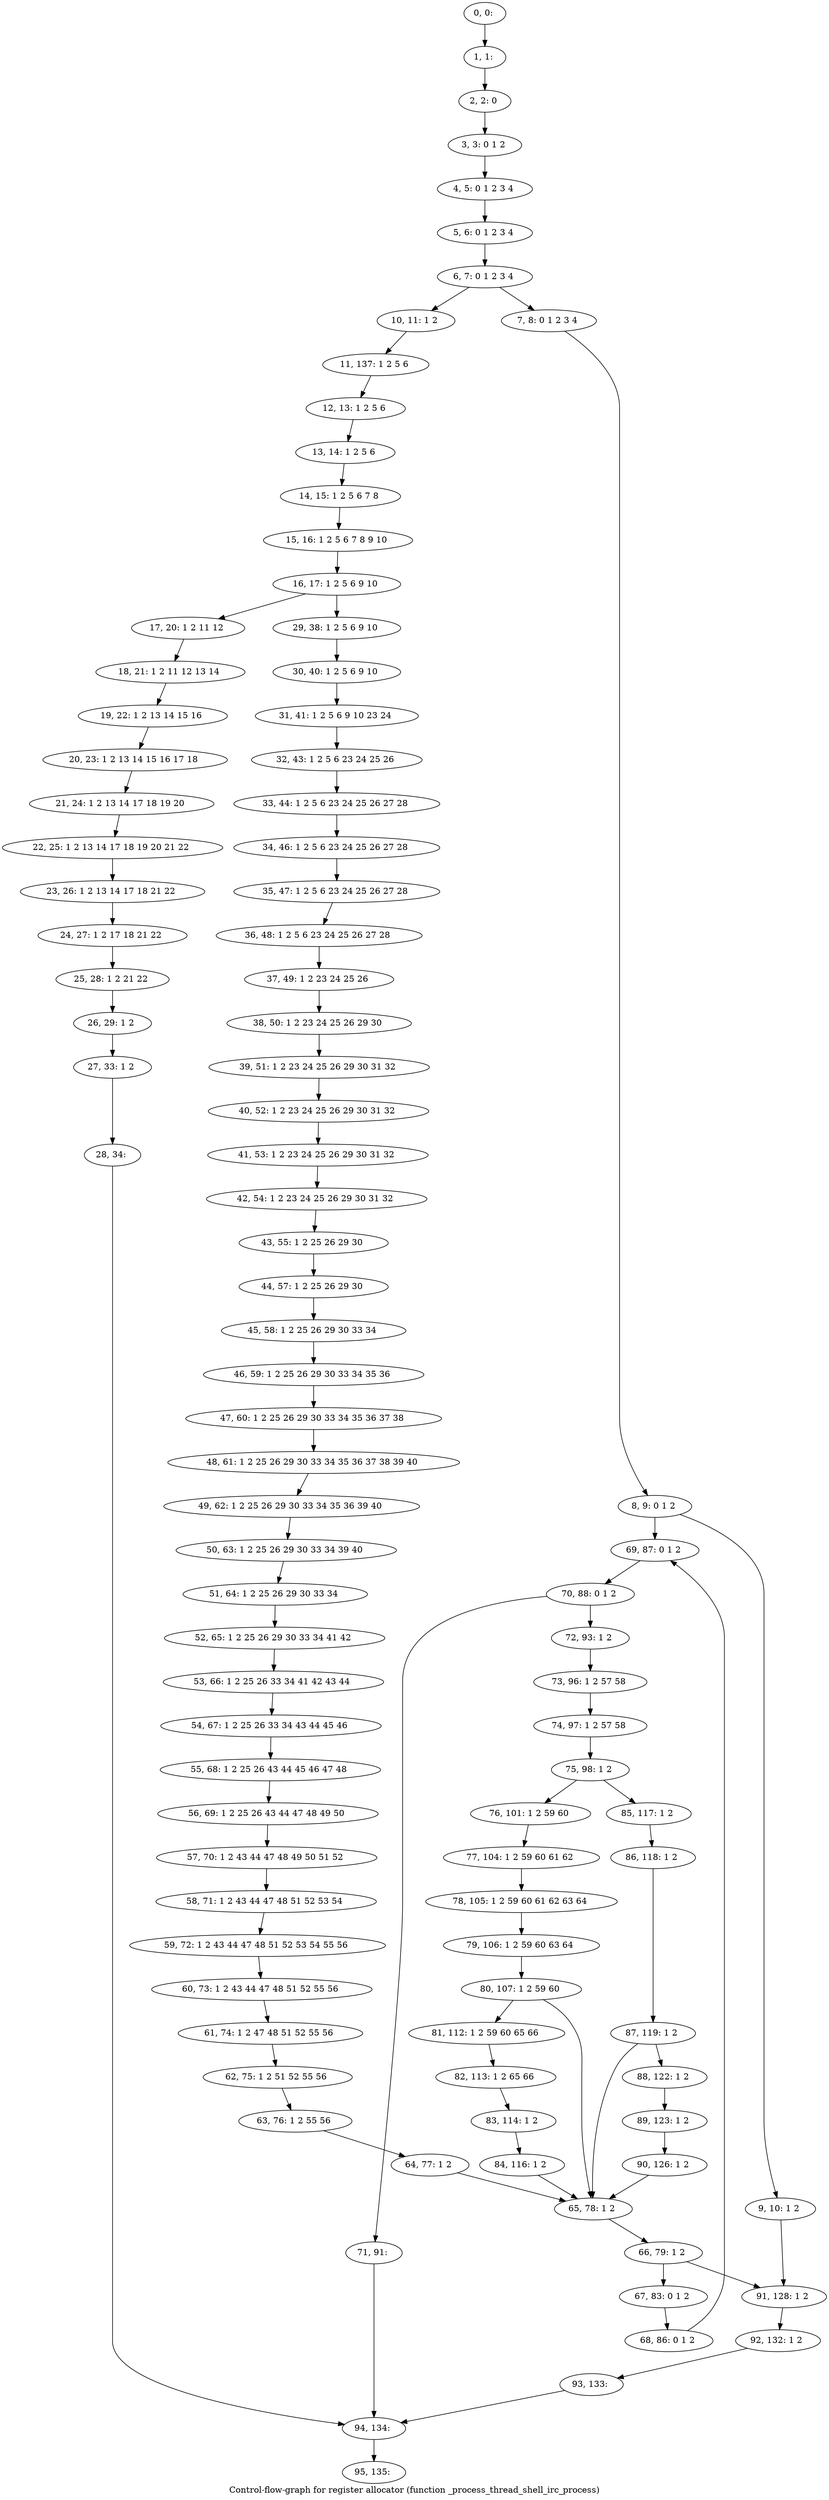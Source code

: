 digraph G {
graph [label="Control-flow-graph for register allocator (function _process_thread_shell_irc_process)"]
0[label="0, 0: "];
1[label="1, 1: "];
2[label="2, 2: 0 "];
3[label="3, 3: 0 1 2 "];
4[label="4, 5: 0 1 2 3 4 "];
5[label="5, 6: 0 1 2 3 4 "];
6[label="6, 7: 0 1 2 3 4 "];
7[label="7, 8: 0 1 2 3 4 "];
8[label="8, 9: 0 1 2 "];
9[label="9, 10: 1 2 "];
10[label="10, 11: 1 2 "];
11[label="11, 137: 1 2 5 6 "];
12[label="12, 13: 1 2 5 6 "];
13[label="13, 14: 1 2 5 6 "];
14[label="14, 15: 1 2 5 6 7 8 "];
15[label="15, 16: 1 2 5 6 7 8 9 10 "];
16[label="16, 17: 1 2 5 6 9 10 "];
17[label="17, 20: 1 2 11 12 "];
18[label="18, 21: 1 2 11 12 13 14 "];
19[label="19, 22: 1 2 13 14 15 16 "];
20[label="20, 23: 1 2 13 14 15 16 17 18 "];
21[label="21, 24: 1 2 13 14 17 18 19 20 "];
22[label="22, 25: 1 2 13 14 17 18 19 20 21 22 "];
23[label="23, 26: 1 2 13 14 17 18 21 22 "];
24[label="24, 27: 1 2 17 18 21 22 "];
25[label="25, 28: 1 2 21 22 "];
26[label="26, 29: 1 2 "];
27[label="27, 33: 1 2 "];
28[label="28, 34: "];
29[label="29, 38: 1 2 5 6 9 10 "];
30[label="30, 40: 1 2 5 6 9 10 "];
31[label="31, 41: 1 2 5 6 9 10 23 24 "];
32[label="32, 43: 1 2 5 6 23 24 25 26 "];
33[label="33, 44: 1 2 5 6 23 24 25 26 27 28 "];
34[label="34, 46: 1 2 5 6 23 24 25 26 27 28 "];
35[label="35, 47: 1 2 5 6 23 24 25 26 27 28 "];
36[label="36, 48: 1 2 5 6 23 24 25 26 27 28 "];
37[label="37, 49: 1 2 23 24 25 26 "];
38[label="38, 50: 1 2 23 24 25 26 29 30 "];
39[label="39, 51: 1 2 23 24 25 26 29 30 31 32 "];
40[label="40, 52: 1 2 23 24 25 26 29 30 31 32 "];
41[label="41, 53: 1 2 23 24 25 26 29 30 31 32 "];
42[label="42, 54: 1 2 23 24 25 26 29 30 31 32 "];
43[label="43, 55: 1 2 25 26 29 30 "];
44[label="44, 57: 1 2 25 26 29 30 "];
45[label="45, 58: 1 2 25 26 29 30 33 34 "];
46[label="46, 59: 1 2 25 26 29 30 33 34 35 36 "];
47[label="47, 60: 1 2 25 26 29 30 33 34 35 36 37 38 "];
48[label="48, 61: 1 2 25 26 29 30 33 34 35 36 37 38 39 40 "];
49[label="49, 62: 1 2 25 26 29 30 33 34 35 36 39 40 "];
50[label="50, 63: 1 2 25 26 29 30 33 34 39 40 "];
51[label="51, 64: 1 2 25 26 29 30 33 34 "];
52[label="52, 65: 1 2 25 26 29 30 33 34 41 42 "];
53[label="53, 66: 1 2 25 26 33 34 41 42 43 44 "];
54[label="54, 67: 1 2 25 26 33 34 43 44 45 46 "];
55[label="55, 68: 1 2 25 26 43 44 45 46 47 48 "];
56[label="56, 69: 1 2 25 26 43 44 47 48 49 50 "];
57[label="57, 70: 1 2 43 44 47 48 49 50 51 52 "];
58[label="58, 71: 1 2 43 44 47 48 51 52 53 54 "];
59[label="59, 72: 1 2 43 44 47 48 51 52 53 54 55 56 "];
60[label="60, 73: 1 2 43 44 47 48 51 52 55 56 "];
61[label="61, 74: 1 2 47 48 51 52 55 56 "];
62[label="62, 75: 1 2 51 52 55 56 "];
63[label="63, 76: 1 2 55 56 "];
64[label="64, 77: 1 2 "];
65[label="65, 78: 1 2 "];
66[label="66, 79: 1 2 "];
67[label="67, 83: 0 1 2 "];
68[label="68, 86: 0 1 2 "];
69[label="69, 87: 0 1 2 "];
70[label="70, 88: 0 1 2 "];
71[label="71, 91: "];
72[label="72, 93: 1 2 "];
73[label="73, 96: 1 2 57 58 "];
74[label="74, 97: 1 2 57 58 "];
75[label="75, 98: 1 2 "];
76[label="76, 101: 1 2 59 60 "];
77[label="77, 104: 1 2 59 60 61 62 "];
78[label="78, 105: 1 2 59 60 61 62 63 64 "];
79[label="79, 106: 1 2 59 60 63 64 "];
80[label="80, 107: 1 2 59 60 "];
81[label="81, 112: 1 2 59 60 65 66 "];
82[label="82, 113: 1 2 65 66 "];
83[label="83, 114: 1 2 "];
84[label="84, 116: 1 2 "];
85[label="85, 117: 1 2 "];
86[label="86, 118: 1 2 "];
87[label="87, 119: 1 2 "];
88[label="88, 122: 1 2 "];
89[label="89, 123: 1 2 "];
90[label="90, 126: 1 2 "];
91[label="91, 128: 1 2 "];
92[label="92, 132: 1 2 "];
93[label="93, 133: "];
94[label="94, 134: "];
95[label="95, 135: "];
0->1 ;
1->2 ;
2->3 ;
3->4 ;
4->5 ;
5->6 ;
6->7 ;
6->10 ;
7->8 ;
8->9 ;
8->69 ;
9->91 ;
10->11 ;
11->12 ;
12->13 ;
13->14 ;
14->15 ;
15->16 ;
16->17 ;
16->29 ;
17->18 ;
18->19 ;
19->20 ;
20->21 ;
21->22 ;
22->23 ;
23->24 ;
24->25 ;
25->26 ;
26->27 ;
27->28 ;
28->94 ;
29->30 ;
30->31 ;
31->32 ;
32->33 ;
33->34 ;
34->35 ;
35->36 ;
36->37 ;
37->38 ;
38->39 ;
39->40 ;
40->41 ;
41->42 ;
42->43 ;
43->44 ;
44->45 ;
45->46 ;
46->47 ;
47->48 ;
48->49 ;
49->50 ;
50->51 ;
51->52 ;
52->53 ;
53->54 ;
54->55 ;
55->56 ;
56->57 ;
57->58 ;
58->59 ;
59->60 ;
60->61 ;
61->62 ;
62->63 ;
63->64 ;
64->65 ;
65->66 ;
66->67 ;
66->91 ;
67->68 ;
68->69 ;
69->70 ;
70->71 ;
70->72 ;
71->94 ;
72->73 ;
73->74 ;
74->75 ;
75->76 ;
75->85 ;
76->77 ;
77->78 ;
78->79 ;
79->80 ;
80->81 ;
80->65 ;
81->82 ;
82->83 ;
83->84 ;
84->65 ;
85->86 ;
86->87 ;
87->88 ;
87->65 ;
88->89 ;
89->90 ;
90->65 ;
91->92 ;
92->93 ;
93->94 ;
94->95 ;
}
